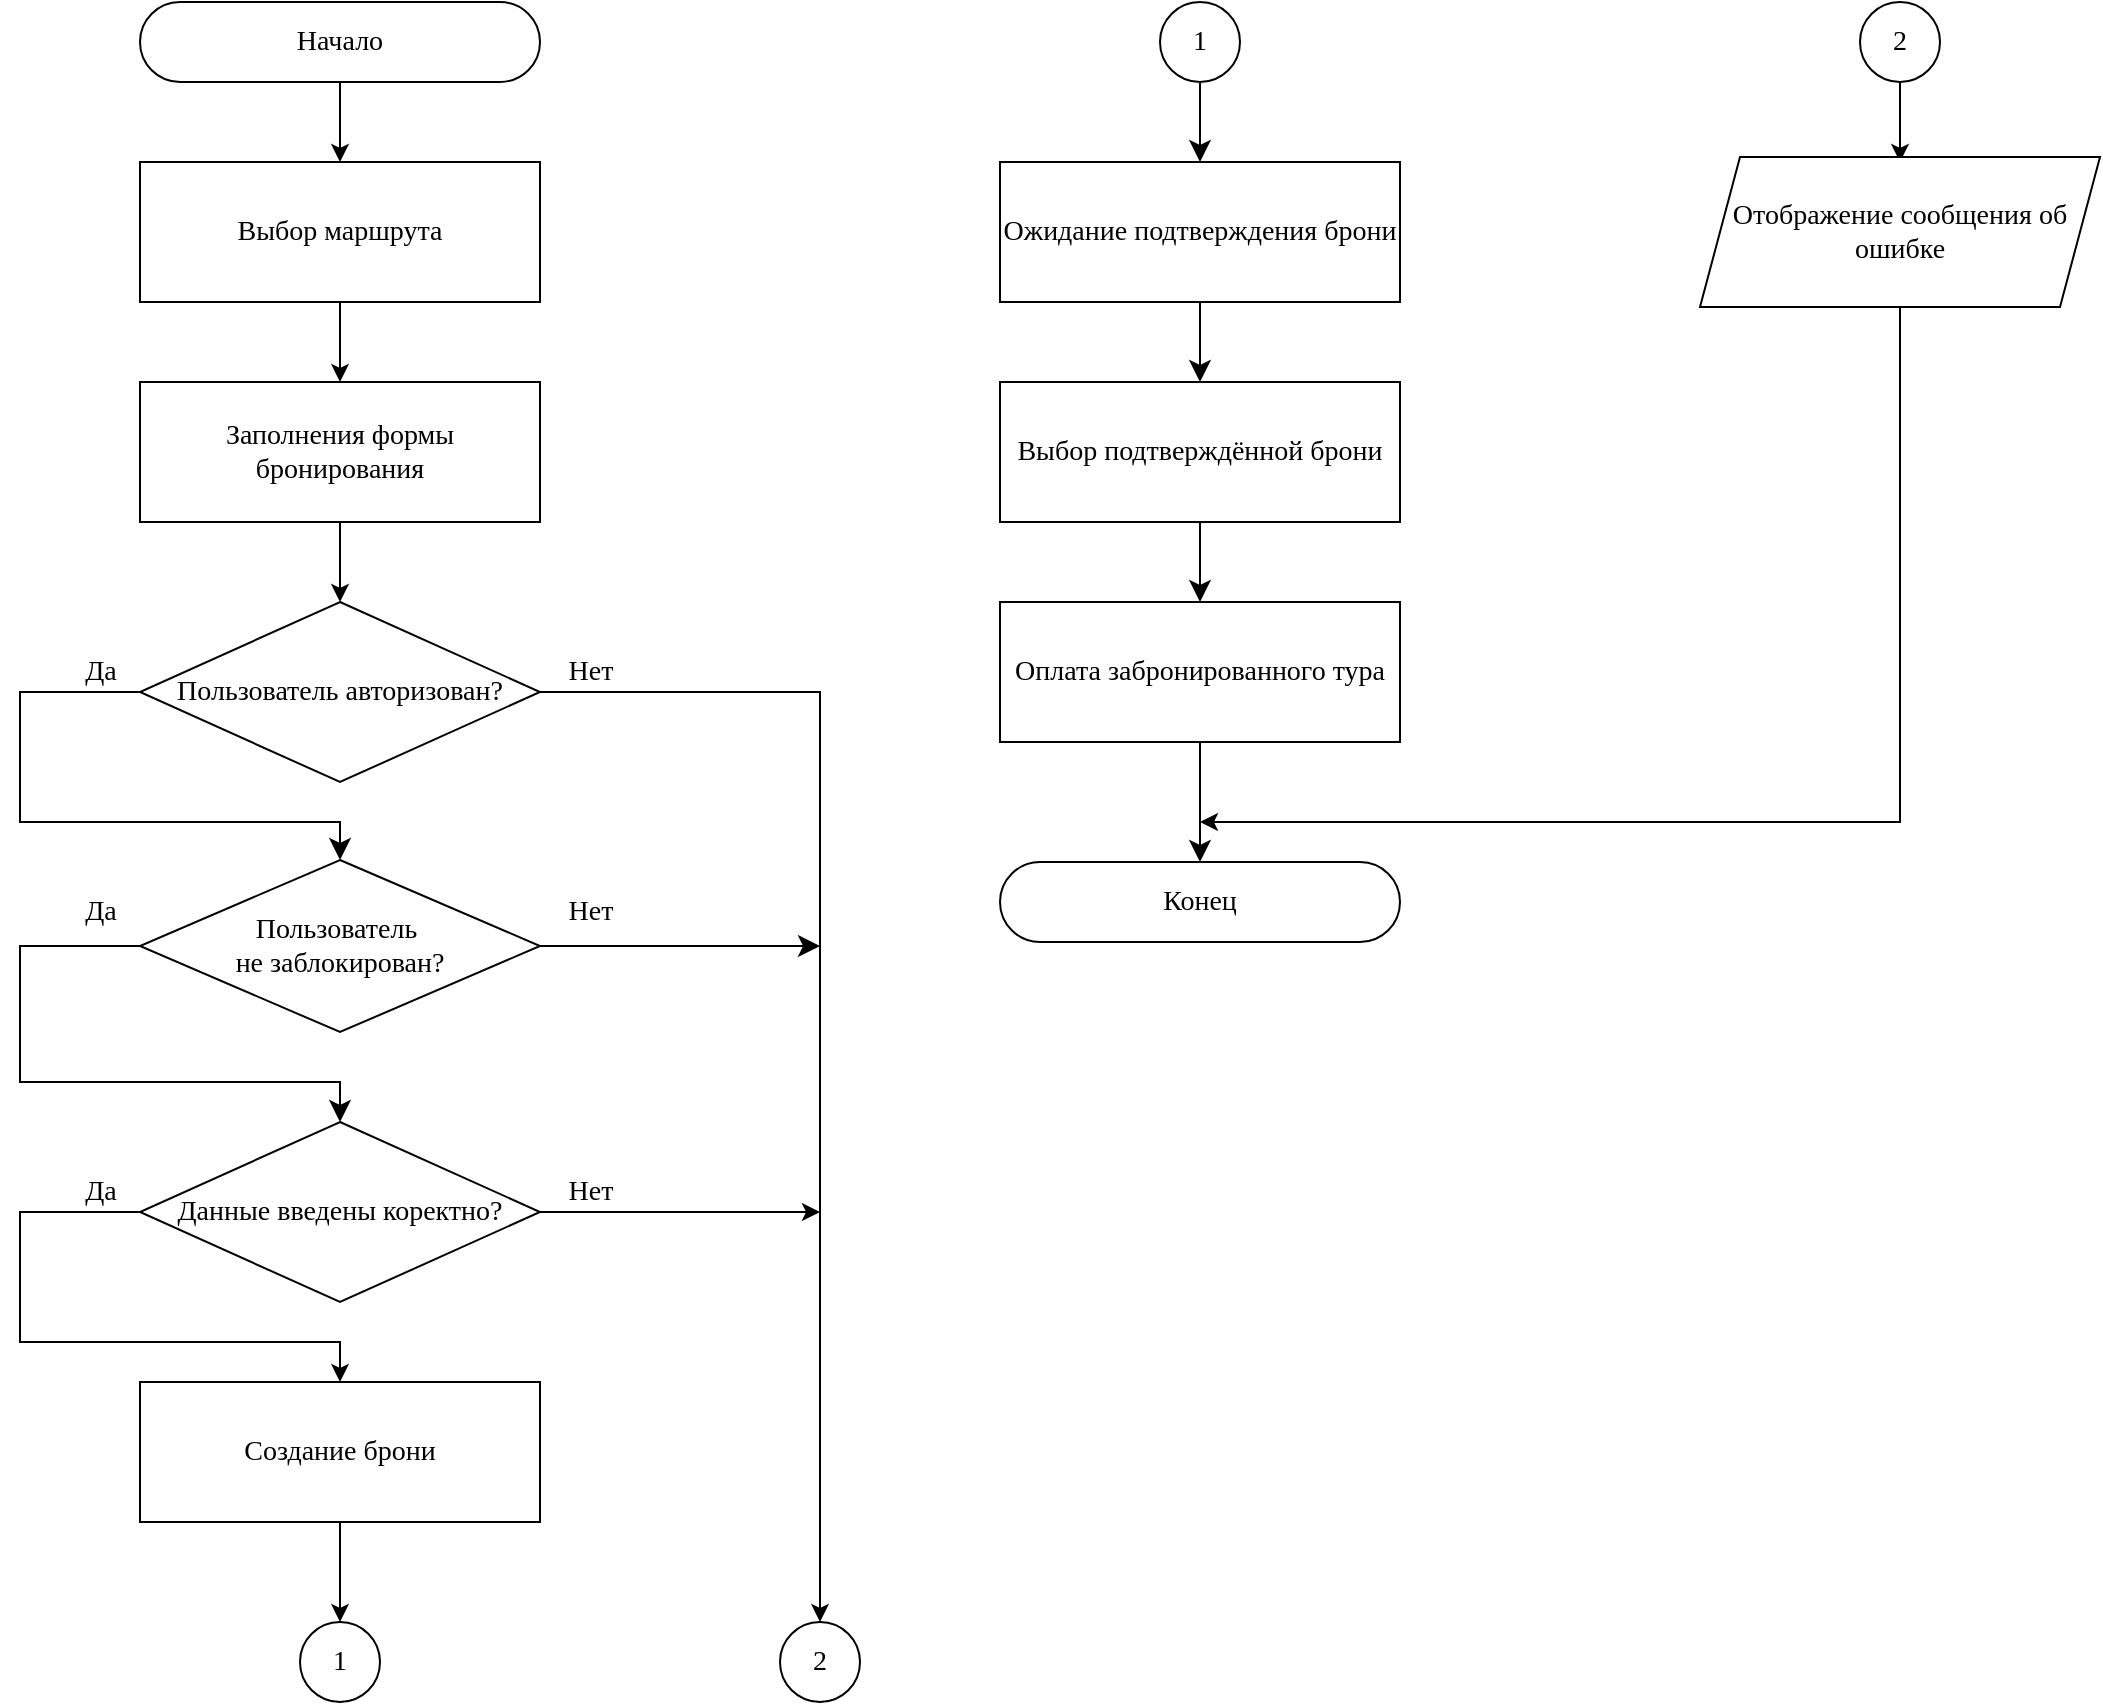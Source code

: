 <mxfile version="27.1.4">
  <diagram name="Страница — 1" id="0z7rLIHbsUD_InL6ZS7y">
    <mxGraphModel dx="1042" dy="614" grid="1" gridSize="10" guides="1" tooltips="1" connect="1" arrows="1" fold="1" page="1" pageScale="1" pageWidth="1654" pageHeight="1169" math="0" shadow="0">
      <root>
        <mxCell id="0" />
        <mxCell id="1" parent="0" />
        <mxCell id="41b57TqwvEw0KBt_91cO-15" style="edgeStyle=orthogonalEdgeStyle;rounded=0;orthogonalLoop=1;jettySize=auto;html=1;endArrow=classic;startFill=0;endFill=1;" parent="1" source="8o0WiqyueD_pK0ntcIQN-4" edge="1">
          <mxGeometry relative="1" as="geometry">
            <mxPoint x="480" y="675" as="targetPoint" />
            <Array as="points">
              <mxPoint x="480" y="675" />
            </Array>
          </mxGeometry>
        </mxCell>
        <mxCell id="E9pD4ErWtiB1vOTbF7-b-1" value="" style="edgeStyle=orthogonalEdgeStyle;rounded=0;orthogonalLoop=1;jettySize=auto;html=1;exitX=0;exitY=0.5;exitDx=0;exitDy=0;" parent="1" source="8o0WiqyueD_pK0ntcIQN-4" target="8o0WiqyueD_pK0ntcIQN-12" edge="1">
          <mxGeometry relative="1" as="geometry">
            <Array as="points">
              <mxPoint x="80" y="675" />
              <mxPoint x="80" y="740" />
              <mxPoint x="240" y="740" />
            </Array>
          </mxGeometry>
        </mxCell>
        <mxCell id="8o0WiqyueD_pK0ntcIQN-4" value="Данные введены коректно?" style="rhombus;whiteSpace=wrap;html=1;fontFamily=Times New Roman;fontSize=14;" parent="1" vertex="1">
          <mxGeometry x="140" y="630" width="200" height="90" as="geometry" />
        </mxCell>
        <mxCell id="41b57TqwvEw0KBt_91cO-6" value="" style="edgeStyle=orthogonalEdgeStyle;rounded=0;orthogonalLoop=1;jettySize=auto;html=1;" parent="1" source="8o0WiqyueD_pK0ntcIQN-6" target="41b57TqwvEw0KBt_91cO-5" edge="1">
          <mxGeometry relative="1" as="geometry" />
        </mxCell>
        <mxCell id="8o0WiqyueD_pK0ntcIQN-6" value="Выбор маршрута" style="rounded=0;whiteSpace=wrap;html=1;fontFamily=Times New Roman;fontSize=14;" parent="1" vertex="1">
          <mxGeometry x="140" y="150" width="200" height="70" as="geometry" />
        </mxCell>
        <mxCell id="8o0WiqyueD_pK0ntcIQN-11" style="edgeStyle=orthogonalEdgeStyle;rounded=0;orthogonalLoop=1;jettySize=auto;html=1;fontSize=14;" parent="1" source="8o0WiqyueD_pK0ntcIQN-10" target="8o0WiqyueD_pK0ntcIQN-6" edge="1">
          <mxGeometry relative="1" as="geometry" />
        </mxCell>
        <mxCell id="8o0WiqyueD_pK0ntcIQN-10" value="Начало" style="rounded=1;whiteSpace=wrap;html=1;arcSize=50;fontFamily=Times New Roman;fontSize=14;" parent="1" vertex="1">
          <mxGeometry x="140" y="70" width="200" height="40" as="geometry" />
        </mxCell>
        <mxCell id="E9pD4ErWtiB1vOTbF7-b-2" value="" style="edgeStyle=orthogonalEdgeStyle;rounded=0;orthogonalLoop=1;jettySize=auto;html=1;" parent="1" source="8o0WiqyueD_pK0ntcIQN-12" target="8o0WiqyueD_pK0ntcIQN-25" edge="1">
          <mxGeometry relative="1" as="geometry" />
        </mxCell>
        <mxCell id="8o0WiqyueD_pK0ntcIQN-12" value="Создание брони" style="rounded=0;whiteSpace=wrap;html=1;fontFamily=Times New Roman;fontSize=14;" parent="1" vertex="1">
          <mxGeometry x="140" y="760" width="200" height="70" as="geometry" />
        </mxCell>
        <mxCell id="8o0WiqyueD_pK0ntcIQN-18" value="Да" style="text;html=1;align=center;verticalAlign=middle;resizable=0;points=[];autosize=1;strokeColor=none;fillColor=none;fontFamily=Times New Roman;fontSize=14;" parent="1" vertex="1">
          <mxGeometry x="100" y="650" width="40" height="30" as="geometry" />
        </mxCell>
        <mxCell id="8o0WiqyueD_pK0ntcIQN-19" value="Нет" style="text;html=1;align=center;verticalAlign=middle;resizable=0;points=[];autosize=1;strokeColor=none;fillColor=none;fontFamily=Times New Roman;fontSize=14;" parent="1" vertex="1">
          <mxGeometry x="340" y="650" width="50" height="30" as="geometry" />
        </mxCell>
        <mxCell id="E9pD4ErWtiB1vOTbF7-b-4" style="edgeStyle=orthogonalEdgeStyle;rounded=0;orthogonalLoop=1;jettySize=auto;html=1;endArrow=classic;startFill=0;endFill=1;" parent="1" edge="1">
          <mxGeometry relative="1" as="geometry">
            <mxPoint x="670" y="480" as="targetPoint" />
            <Array as="points">
              <mxPoint x="1020" y="480" />
            </Array>
            <mxPoint x="1020" y="220" as="sourcePoint" />
          </mxGeometry>
        </mxCell>
        <mxCell id="8o0WiqyueD_pK0ntcIQN-25" value="1" style="ellipse;whiteSpace=wrap;html=1;aspect=fixed;fontFamily=Times New Roman;fontSize=14;" parent="1" vertex="1">
          <mxGeometry x="220" y="880" width="40" height="40" as="geometry" />
        </mxCell>
        <mxCell id="TZxyhcO4MmRTKTHpdZW6-12" value="" style="edgeStyle=none;curved=1;rounded=0;orthogonalLoop=1;jettySize=auto;html=1;fontSize=12;startSize=8;endSize=8;" parent="1" source="8o0WiqyueD_pK0ntcIQN-27" target="TZxyhcO4MmRTKTHpdZW6-4" edge="1">
          <mxGeometry relative="1" as="geometry" />
        </mxCell>
        <mxCell id="8o0WiqyueD_pK0ntcIQN-27" value="1" style="ellipse;whiteSpace=wrap;html=1;aspect=fixed;fontFamily=Times New Roman;fontSize=14;" parent="1" vertex="1">
          <mxGeometry x="650" y="70" width="40" height="40" as="geometry" />
        </mxCell>
        <mxCell id="GTT3OiRXgn_7U39BLmP_-3" value="2" style="ellipse;whiteSpace=wrap;html=1;aspect=fixed;fontFamily=Times New Roman;fontSize=14;" parent="1" vertex="1">
          <mxGeometry x="460" y="880" width="40" height="40" as="geometry" />
        </mxCell>
        <mxCell id="E9pD4ErWtiB1vOTbF7-b-3" value="" style="edgeStyle=orthogonalEdgeStyle;rounded=0;orthogonalLoop=1;jettySize=auto;html=1;" parent="1" source="GTT3OiRXgn_7U39BLmP_-5" edge="1">
          <mxGeometry relative="1" as="geometry">
            <mxPoint x="1020" y="150" as="targetPoint" />
          </mxGeometry>
        </mxCell>
        <mxCell id="GTT3OiRXgn_7U39BLmP_-5" value="2" style="ellipse;whiteSpace=wrap;html=1;aspect=fixed;fontFamily=Times New Roman;fontSize=14;" parent="1" vertex="1">
          <mxGeometry x="1000" y="70" width="40" height="40" as="geometry" />
        </mxCell>
        <mxCell id="41b57TqwvEw0KBt_91cO-9" value="" style="edgeStyle=orthogonalEdgeStyle;rounded=0;orthogonalLoop=1;jettySize=auto;html=1;" parent="1" source="41b57TqwvEw0KBt_91cO-5" target="41b57TqwvEw0KBt_91cO-8" edge="1">
          <mxGeometry relative="1" as="geometry" />
        </mxCell>
        <mxCell id="41b57TqwvEw0KBt_91cO-5" value="Заполнения формы бронирования" style="rounded=0;whiteSpace=wrap;html=1;fontFamily=Times New Roman;fontSize=14;" parent="1" vertex="1">
          <mxGeometry x="140" y="260" width="200" height="70" as="geometry" />
        </mxCell>
        <mxCell id="41b57TqwvEw0KBt_91cO-12" style="edgeStyle=orthogonalEdgeStyle;rounded=0;orthogonalLoop=1;jettySize=auto;html=1;entryX=0.5;entryY=0;entryDx=0;entryDy=0;" parent="1" source="41b57TqwvEw0KBt_91cO-8" target="GTT3OiRXgn_7U39BLmP_-3" edge="1">
          <mxGeometry relative="1" as="geometry" />
        </mxCell>
        <mxCell id="TZxyhcO4MmRTKTHpdZW6-2" style="edgeStyle=orthogonalEdgeStyle;rounded=0;orthogonalLoop=1;jettySize=auto;html=1;fontSize=12;startSize=8;endSize=8;entryX=0.5;entryY=0;entryDx=0;entryDy=0;exitX=0;exitY=0.5;exitDx=0;exitDy=0;" parent="1" source="41b57TqwvEw0KBt_91cO-8" target="TZxyhcO4MmRTKTHpdZW6-16" edge="1">
          <mxGeometry relative="1" as="geometry">
            <mxPoint x="80" y="600" as="targetPoint" />
            <Array as="points">
              <mxPoint x="80" y="415" />
              <mxPoint x="80" y="480" />
              <mxPoint x="240" y="480" />
            </Array>
          </mxGeometry>
        </mxCell>
        <mxCell id="41b57TqwvEw0KBt_91cO-8" value="Пользователь авторизован?" style="rhombus;whiteSpace=wrap;html=1;fontFamily=Times New Roman;fontSize=14;" parent="1" vertex="1">
          <mxGeometry x="140" y="370" width="200" height="90" as="geometry" />
        </mxCell>
        <mxCell id="41b57TqwvEw0KBt_91cO-11" value="Нет" style="text;html=1;align=center;verticalAlign=middle;resizable=0;points=[];autosize=1;strokeColor=none;fillColor=none;fontFamily=Times New Roman;fontSize=14;" parent="1" vertex="1">
          <mxGeometry x="340" y="390" width="50" height="30" as="geometry" />
        </mxCell>
        <mxCell id="TZxyhcO4MmRTKTHpdZW6-3" value="Да" style="text;html=1;align=center;verticalAlign=middle;resizable=0;points=[];autosize=1;strokeColor=none;fillColor=none;fontFamily=Times New Roman;fontSize=14;" parent="1" vertex="1">
          <mxGeometry x="100" y="390" width="40" height="30" as="geometry" />
        </mxCell>
        <mxCell id="TZxyhcO4MmRTKTHpdZW6-15" style="edgeStyle=none;curved=1;rounded=0;orthogonalLoop=1;jettySize=auto;html=1;entryX=0.5;entryY=0;entryDx=0;entryDy=0;fontSize=12;startSize=8;endSize=8;" parent="1" source="TZxyhcO4MmRTKTHpdZW6-4" target="TZxyhcO4MmRTKTHpdZW6-5" edge="1">
          <mxGeometry relative="1" as="geometry" />
        </mxCell>
        <mxCell id="TZxyhcO4MmRTKTHpdZW6-4" value="Ожидание подтверждения брони" style="rounded=0;whiteSpace=wrap;html=1;fontFamily=Times New Roman;fontSize=14;" parent="1" vertex="1">
          <mxGeometry x="570" y="150" width="200" height="70" as="geometry" />
        </mxCell>
        <mxCell id="TZxyhcO4MmRTKTHpdZW6-10" value="" style="edgeStyle=none;curved=1;rounded=0;orthogonalLoop=1;jettySize=auto;html=1;fontSize=12;startSize=8;endSize=8;" parent="1" source="TZxyhcO4MmRTKTHpdZW6-5" target="TZxyhcO4MmRTKTHpdZW6-7" edge="1">
          <mxGeometry relative="1" as="geometry" />
        </mxCell>
        <mxCell id="TZxyhcO4MmRTKTHpdZW6-5" value="Выбор подтверждённой брони" style="rounded=0;whiteSpace=wrap;html=1;fontFamily=Times New Roman;fontSize=14;" parent="1" vertex="1">
          <mxGeometry x="570" y="260" width="200" height="70" as="geometry" />
        </mxCell>
        <mxCell id="TZxyhcO4MmRTKTHpdZW6-9" value="" style="edgeStyle=none;curved=1;rounded=0;orthogonalLoop=1;jettySize=auto;html=1;fontSize=12;startSize=8;endSize=8;" parent="1" source="TZxyhcO4MmRTKTHpdZW6-7" target="TZxyhcO4MmRTKTHpdZW6-8" edge="1">
          <mxGeometry relative="1" as="geometry" />
        </mxCell>
        <mxCell id="TZxyhcO4MmRTKTHpdZW6-7" value="Оплата забронированного тура" style="rounded=0;whiteSpace=wrap;html=1;fontFamily=Times New Roman;fontSize=14;" parent="1" vertex="1">
          <mxGeometry x="570" y="370" width="200" height="70" as="geometry" />
        </mxCell>
        <mxCell id="TZxyhcO4MmRTKTHpdZW6-8" value="Конец" style="rounded=1;whiteSpace=wrap;html=1;arcSize=50;fontFamily=Times New Roman;fontSize=14;" parent="1" vertex="1">
          <mxGeometry x="570" y="500" width="200" height="40" as="geometry" />
        </mxCell>
        <mxCell id="TZxyhcO4MmRTKTHpdZW6-17" style="edgeStyle=orthogonalEdgeStyle;rounded=0;orthogonalLoop=1;jettySize=auto;html=1;fontSize=12;startSize=8;endSize=8;entryX=0.5;entryY=0;entryDx=0;entryDy=0;" parent="1" source="TZxyhcO4MmRTKTHpdZW6-16" target="8o0WiqyueD_pK0ntcIQN-4" edge="1">
          <mxGeometry relative="1" as="geometry">
            <mxPoint x="80" y="542" as="targetPoint" />
            <Array as="points">
              <mxPoint x="80" y="542" />
              <mxPoint x="80" y="610" />
              <mxPoint x="240" y="610" />
            </Array>
          </mxGeometry>
        </mxCell>
        <mxCell id="TZxyhcO4MmRTKTHpdZW6-19" style="edgeStyle=none;curved=1;rounded=0;orthogonalLoop=1;jettySize=auto;html=1;fontSize=12;startSize=8;endSize=8;startArrow=none;startFill=0;endArrow=classic;endFill=1;" parent="1" source="TZxyhcO4MmRTKTHpdZW6-16" edge="1">
          <mxGeometry relative="1" as="geometry">
            <mxPoint x="480" y="542.0" as="targetPoint" />
          </mxGeometry>
        </mxCell>
        <mxCell id="TZxyhcO4MmRTKTHpdZW6-16" value="Пользователь&amp;nbsp;&lt;div&gt;не заблокирован?&lt;/div&gt;" style="rhombus;whiteSpace=wrap;html=1;fontFamily=Times New Roman;fontSize=14;" parent="1" vertex="1">
          <mxGeometry x="140" y="499" width="200" height="86" as="geometry" />
        </mxCell>
        <mxCell id="TZxyhcO4MmRTKTHpdZW6-18" value="Да" style="text;html=1;align=center;verticalAlign=middle;resizable=0;points=[];autosize=1;strokeColor=none;fillColor=none;fontFamily=Times New Roman;fontSize=14;" parent="1" vertex="1">
          <mxGeometry x="100" y="510" width="40" height="30" as="geometry" />
        </mxCell>
        <mxCell id="TZxyhcO4MmRTKTHpdZW6-20" value="Нет" style="text;html=1;align=center;verticalAlign=middle;resizable=0;points=[];autosize=1;strokeColor=none;fillColor=none;fontFamily=Times New Roman;fontSize=14;" parent="1" vertex="1">
          <mxGeometry x="340" y="510" width="50" height="30" as="geometry" />
        </mxCell>
        <mxCell id="nCClJ6gNdbhE_oto9zuV-1" value="&lt;span style=&quot;font-family: &amp;quot;Times New Roman&amp;quot;; font-size: 14px;&quot;&gt;Отображение сообщения об ошибке&lt;/span&gt;" style="shape=parallelogram;perimeter=parallelogramPerimeter;whiteSpace=wrap;html=1;fixedSize=1;" parent="1" vertex="1">
          <mxGeometry x="920" y="147.5" width="200" height="75" as="geometry" />
        </mxCell>
      </root>
    </mxGraphModel>
  </diagram>
</mxfile>
